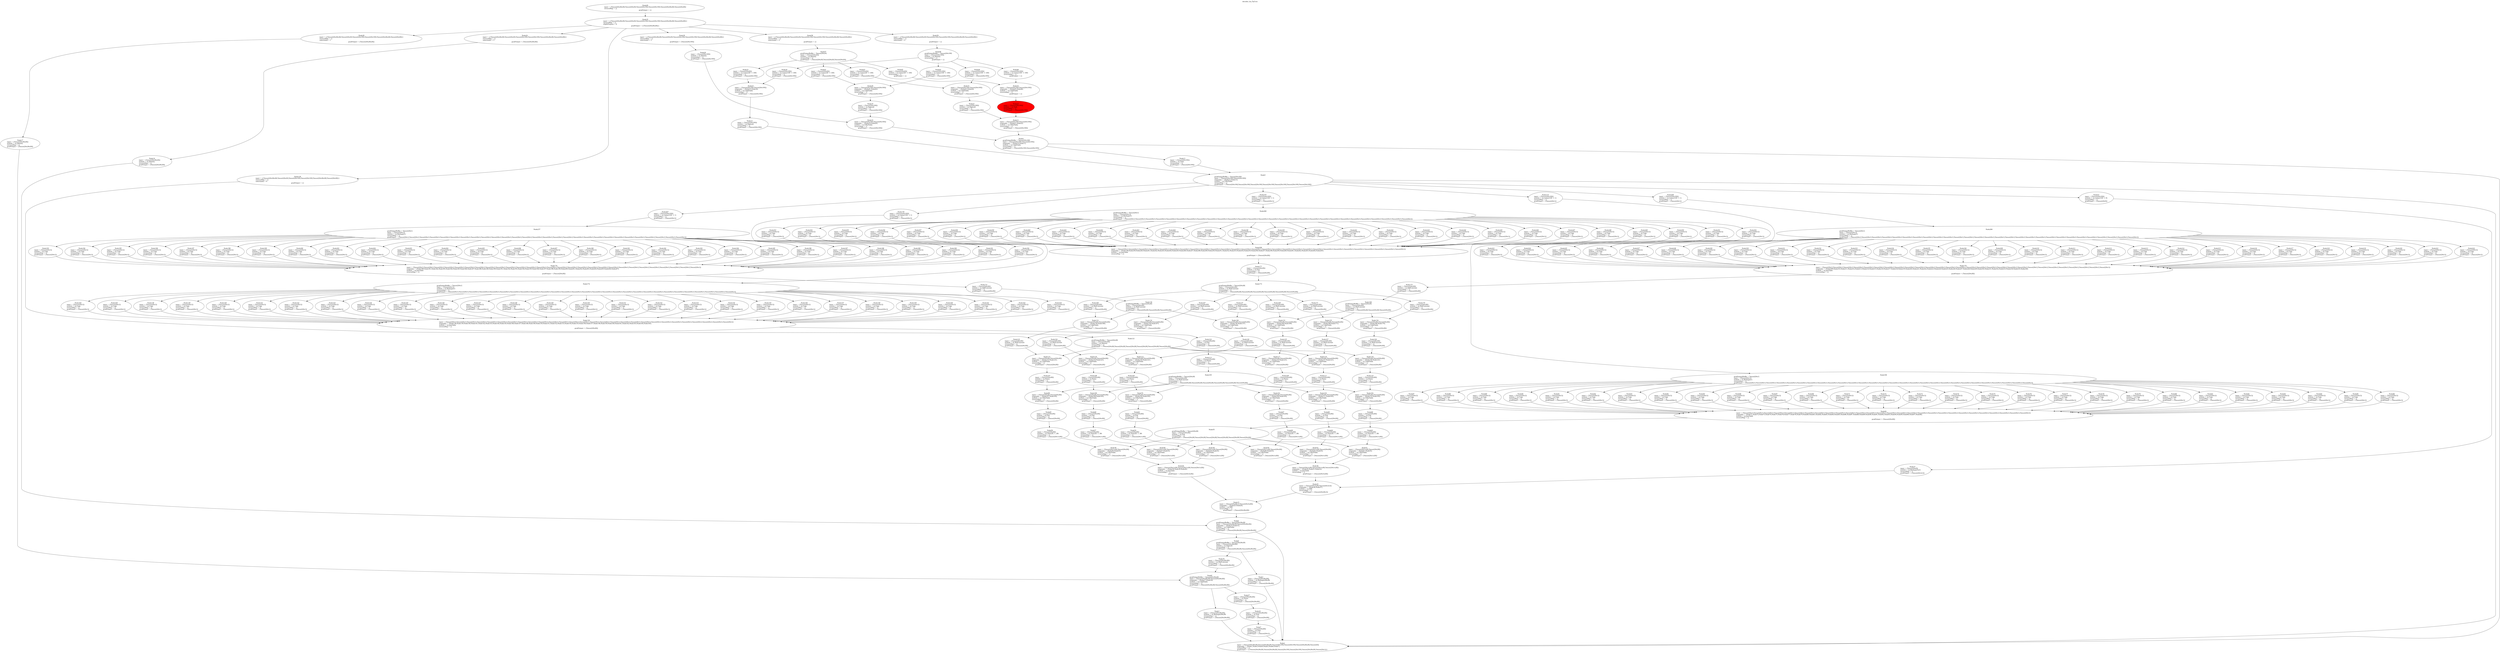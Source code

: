 digraph G {
labelloc="t";
label="decoder_lua_FpCrxo";
node [shape = oval]; 
n1[label="Node1\ninput = {Tensor[20x28x28]}\lmodule = nn.Reshape(28x28)\lreverseMap = {}\lgradOutput = {Tensor[20x28x28]}" tooltip="[draw_attention.lua]:213_"];
n2[label="Node2\ninput = {Tensor[20x28x28],Tensor[20x28x28],Tensor[20x100],Tensor[20x100],Tensor[20x28x28],Tensor[20]}\lmapindex = {Node1,Node3,Node4,Node5,Node6,Node7}\lreverseMap = {}\lgradOutput = {{Tensor[20x28x28],Tensor[20x28x28],Tensor[20x100],Tensor[20x100],Tensor[20x28x28],Tensor[20x1]}}" tooltip="[[C]]:-1_"];
n3[label="Node3\ninput = {Tensor[20x28x28]}\lmodule = nn.Reshape(28x28)\lreverseMap = {}\lgradOutput = {Tensor[20x28x28]}" tooltip="[draw_attention.lua]:214_"];
n4[label="Node4\ngradOutputBuffer = Tensor[20x100]\linput = {Tensor[20x100],Tensor[20x100]}\lmapindex = {Node10,Node11}\lmodule = nn.CAddTable\lreverseMap = {}\lgradOutput = {Tensor[20x100],Tensor[20x100]}" tooltip="[draw_attention.lua]:151_"];
n5[label="Node5\ngradOutputBuffer = Tensor[20x100]\linput = {Tensor[20x100],Tensor[20x100]}\lmapindex = {Node12,Node13}\lmodule = nn.CMulTable\lreverseMap = {}\lgradOutput = {Tensor[20x100],Tensor[20x100],Tensor[20x100],Tensor[20x100],Tensor[20x100],Tensor[20x100],Tensor[20x100]}" tooltip="[draw_attention.lua]:155_"];
n6[label="Node6\ngradOutputBuffer = Tensor[20x28x28]\linput = {Tensor[20x28x28],Tensor[20x28x28]}\lmapindex = {Node14,Node15}\lmodule = nn.CAddTable\lreverseMap = {}\lgradOutput = {Tensor[20x28x28],Tensor[20x28x28]}" tooltip="[draw_attention.lua]:202_"];
n7[label="Node7\ninput = {Tensor[20x28]}\lmodule = nn.Sum\lreverseMap = {}\lgradOutput = {Tensor[20x1]}" tooltip="[draw_attention.lua]:210_"];
n8[label="Node8\ngradOutputBuffer = Tensor[20x28x28]\linput = {Tensor[20x28x28]}\lmodule = nn.Sigmoid\lreverseMap = {}\lgradOutput = {Tensor[20x28x28],Tensor[20x28x28]}" tooltip="[draw_attention.lua]:204_"];
n9[label="Node9\ngradOutputBuffer = Tensor[20x28x28]\linput = {Tensor[20x28x28],Tensor[20x28x28]}\lmapindex = {Node17,Node18}\lmodule = nn.CAddTable\lreverseMap = {}\lgradOutput = {Tensor[20x28x28],Tensor[20x28x28]}" tooltip="[draw_attention.lua]:207_"];
n10[label="Node10\ninput = {Tensor[20x100],Tensor[20x100]}\lmapindex = {Node19,Node20}\lmodule = nn.CMulTable\lreverseMap = {}\lgradOutput = {Tensor[20x100]}" tooltip="[draw_attention.lua]:152_"];
n11[label="Node11\ninput = {Tensor[20x100],Tensor[20x100]}\lmapindex = {Node21,Node22}\lmodule = nn.CMulTable\lreverseMap = {}\lgradOutput = {Tensor[20x100]}" tooltip="[draw_attention.lua]:153_"];
n12[label="Node12\ninput = {Tensor[20x100]}\lmodule = nn.Sigmoid\lreverseMap = {}\lgradOutput = {Tensor[20x100]}" tooltip="[draw_attention.lua]:148_"];
n13[label="Node13\ninput = {Tensor[20x100]}\lmodule = nn.Tanh\lreverseMap = {}\lgradOutput = {Tensor[20x100]}" tooltip="[draw_attention.lua]:155_"];
n14[label="Node14\ninput = {Tensor[20x28x28]}\lmodule = nn.Identity\lreverseMap = {}\lgradOutput = {Tensor[20x28x28]}" tooltip="[draw_attention.lua]:134_"];
n15[label="Node15\ninput = {Tensor[20x28x3],Tensor[20x3x28]}\lmapindex = {Node25,Node26}\lmodule = nn.MM\lreverseMap = {}\lgradOutput = {Tensor[20x28x28]}" tooltip="[draw_attention.lua]:199_"];
n16[label="Node16\ninput = {Tensor[20x28x28]}\lmodule = nn.Sum\lreverseMap = {}\lgradOutput = {Tensor[20x28]}" tooltip="[draw_attention.lua]:209_"];
n17[label="Node17\ninput = {Tensor[20x28x28]}\lmodule = nn.Identity\lreverseMap = {}\lgradOutput = {Tensor[20x28x28]}" tooltip="[draw_attention.lua]:130_"];
n18[label="Node18\ninput = {Tensor[20x28x28]}\lmodule = nn.MulConstant\lreverseMap = {}\lgradOutput = {Tensor[20x28x28]}" tooltip="[draw_attention.lua]:206_"];
n19[label="Node19\ninput = {Tensor[20x100]}\lmodule = nn.Sigmoid\lreverseMap = {}\lgradOutput = {Tensor[20x100]}" tooltip="[draw_attention.lua]:147_"];
n20[label="Node20\ninput = {Tensor[20x100]}\lmodule = nn.Identity\lreverseMap = {}\lgradOutput = {Tensor[20x100]}" tooltip="[draw_attention.lua]:133_"];
n21[label="Node21\ninput = {Tensor[20x100]}\lmodule = nn.Sigmoid\lreverseMap = {}\lgradOutput = {Tensor[20x100]}" tooltip="[draw_attention.lua]:146_"];
n22[label="Node22\ninput = {Tensor[20x100]}\lmodule = nn.Tanh\lreverseMap = {}\lgradOutput = {Tensor[20x100]}" tooltip="[draw_attention.lua]:149_"];
n23[label="Node23\ninput = {Tensor[20x100],Tensor[20x100]}\lmapindex = {Node33,Node34}\lmodule = nn.CAddTable\lreverseMap = {}\lgradOutput = {Tensor[20x100]}" tooltip="[draw_attention.lua]:148_"];
n24[label="Node24\ninput = {{Tensor[20x28x28],Tensor[20x20],Tensor[20x100],Tensor[20x100],Tensor[20x28x28],Tensor[20x28]}}\lreverseMap = {}\lselectindex = 5\lgradOutput = {Tensor[20x28x28]}" tooltip="[[C]]:-1_-5"];
n25[label="Node25\ninput = {Tensor[20x3x28],Tensor[20x3x3]}\lmapindex = {Node36,Node37}\lmodule = nn.MM\lreverseMap = {}\lgradOutput = {Tensor[20x28x3]}" tooltip="[draw_attention.lua]:198_"];
n26[label="Node26\ninput = {Tensor[20x1x28],Tensor[20x1x28],Tensor[20x1x28]}\lmapindex = {Node38,Node39,Node40}\lmodule = nn.JoinTable\lreverseMap = {}\lgradOutput = {Tensor[20x3x28]}" tooltip="[draw_attention.lua]:190_"];
n27[label="Node27\ninput = {Tensor[20x28x28]}\lmodule = nn.Power\lreverseMap = {}\lgradOutput = {Tensor[20x28x28]}" tooltip="[draw_attention.lua]:208_"];
n28[label="Node28\ninput = {{Tensor[20x28x28],Tensor[20x20],Tensor[20x100],Tensor[20x100],Tensor[20x28x28],Tensor[20x28]}}\lreverseMap = {}\lselectindex = 1\lgradOutput = {Tensor[20x28x28]}" tooltip="[[C]]:-1_-1"];
n29[label="Node29\ninput = {Tensor[20x100],Tensor[20x100]}\lmapindex = {Node41,Node42}\lmodule = nn.CAddTable\lreverseMap = {}\lgradOutput = {Tensor[20x100]}" tooltip="[draw_attention.lua]:147_"];
n30[label="Node30\ninput = {{Tensor[20x28x28],Tensor[20x20],Tensor[20x100],Tensor[20x100],Tensor[20x28x28],Tensor[20x28]}}\lreverseMap = {}\lselectindex = 3\lgradOutput = {Tensor[20x100]}" tooltip="[[C]]:-1_-3"];
n31[label="Node31\ninput = {Tensor[20x100],Tensor[20x100]}\lmapindex = {Node43,Node44}\lmodule = nn.CAddTable\lreverseMap = {}\lgradOutput = {Tensor[20x100]}" tooltip="[draw_attention.lua]:146_"];
n32[label="Node32\ninput = {Tensor[20x100],Tensor[20x100]}\lmapindex = {Node45,Node46}\lmodule = nn.CAddTable\lreverseMap = {}\lgradOutput = {}" tooltip="[draw_attention.lua]:149_"];
n33[label="Node33\ninput = {Tensor[20x20]}\lmodule = nn.Linear(20 -> 100)\lreverseMap = {}\lgradOutput = {Tensor[20x100]}" tooltip="[draw_attention.lua]:140_"];
n34[label="Node34\ninput = {Tensor[20x100]}\lmodule = nn.Linear(100 -> 100)\lreverseMap = {}\lgradOutput = {Tensor[20x100]}" tooltip="[draw_attention.lua]:142_"];
n35[label="Node35\ninput = {{Tensor[20x28x28],Tensor[20x20],Tensor[20x100],Tensor[20x100],Tensor[20x28x28],Tensor[20x28]}}\lreverseMap = {}\lnSplitOutputs = 6\lgradOutput = {{Tensor[20x28x28]}}" tooltip="[[C]]:-1_ split at [...oftwares/torch/install/share/lua/5.1/nngraph/gmodule.lua]:96-mnode"];
n36[label="Node36\ninput = {Tensor[20x1x28],Tensor[20x1x28],Tensor[20x1x28]}\lmapindex = {Node50,Node51,Node52}\lmodule = nn.JoinTable\lreverseMap = {}\lgradOutput = {Tensor[20x3x28]}" tooltip="[draw_attention.lua]:190_"];
n37[label="Node37\ninput = {Tensor[20x9]}\lmodule = nn.Reshape(3x3)\lreverseMap = {}\lgradOutput = {Tensor[20x3x3]}" tooltip="[draw_attention.lua]:197_"];
n38[label="Node38\ninput = {Tensor[20x1x28],Tensor[20x28]}\lmapindex = {Node54,Node55}\lmodule = nn.CMulTable\lreverseMap = {}\lgradOutput = {Tensor[20x1x28]}" tooltip="[draw_attention.lua]:188_"];
n39[label="Node39\ninput = {Tensor[20x1x28],Tensor[20x28]}\lmapindex = {Node56,Node55}\lmodule = nn.CMulTable\lreverseMap = {}\lgradOutput = {Tensor[20x1x28]}" tooltip="[draw_attention.lua]:188_"];
n40[label="Node40\ninput = {Tensor[20x1x28],Tensor[20x28]}\lmapindex = {Node57,Node55}\lmodule = nn.CMulTable\lreverseMap = {}\lgradOutput = {Tensor[20x1x28]}" tooltip="[draw_attention.lua]:188_"];
n41[label="Node41\ninput = {Tensor[20x20]}\lmodule = nn.Linear(20 -> 100)\lreverseMap = {}\lgradOutput = {Tensor[20x100]}" tooltip="[draw_attention.lua]:140_"];
n42[label="Node42\ninput = {Tensor[20x100]}\lmodule = nn.Linear(100 -> 100)\lreverseMap = {}\lgradOutput = {Tensor[20x100]}" tooltip="[draw_attention.lua]:142_"];
n43[label="Node43\ninput = {Tensor[20x20]}\lmodule = nn.Linear(20 -> 100)\lreverseMap = {}\lgradOutput = {Tensor[20x100]}" tooltip="[draw_attention.lua]:140_"];
n44[label="Node44\ninput = {Tensor[20x100]}\lmodule = nn.Linear(100 -> 100)\lreverseMap = {}\lgradOutput = {Tensor[20x100]}" tooltip="[draw_attention.lua]:142_"];
n45[label="Node45\ninput = {Tensor[20x20]}\lmodule = nn.Linear(20 -> 100)\lreverseMap = {}\lgradOutput = {}" tooltip="[draw_attention.lua]:140_"];
n46[label="Node46\ninput = {Tensor[20x100]}\lmodule = nn.Linear(100 -> 100)\lreverseMap = {}\lgradOutput = {}" tooltip="[draw_attention.lua]:142_"];
n47[label="Node47\ngradOutputBuffer = Tensor[20x20]\linput = {Tensor[20x20]}\lmodule = nn.Identity\lreverseMap = {}\lgradOutput = {Tensor[20x20],Tensor[20x20],Tensor[20x20]}" tooltip="[draw_attention.lua]:131_"];
n48[label="Node48\ngradOutputBuffer = Tensor[20x100]\linput = {Tensor[20x100]}\lmodule = nn.Identity\lreverseMap = {}\lgradOutput = {}" tooltip="[draw_attention.lua]:132_"];
n49[label="Node49\ninput = {Tensor[20x28x28],Tensor[20x20],Tensor[20x100],Tensor[20x100],Tensor[20x28x28],Tensor[20x28]}\lreverseMap = {}\lgradOutput = {}" tooltip="[[C]]:-1_"];
n50[label="Node50\ninput = {Tensor[20x1x28],Tensor[20x28]}\lmapindex = {Node60,Node55}\lmodule = nn.CMulTable\lreverseMap = {}\lgradOutput = {Tensor[20x1x28]}" tooltip="[draw_attention.lua]:188_"];
n51[label="Node51\ninput = {Tensor[20x1x28],Tensor[20x28]}\lmapindex = {Node61,Node55}\lmodule = nn.CMulTable\lreverseMap = {}\lgradOutput = {Tensor[20x1x28]}" tooltip="[draw_attention.lua]:188_"];
n52[label="Node52\ninput = {Tensor[20x1x28],Tensor[20x28]}\lmapindex = {Node62,Node55}\lmodule = nn.CMulTable\lreverseMap = {}\lgradOutput = {Tensor[20x1x28]}" tooltip="[draw_attention.lua]:188_"];
n53[label="Node53\ninput = {Tensor[20x100]}\lmodule = nn.Linear(100 -> 9)\lreverseMap = {}\lgradOutput = {Tensor[20x9]}" tooltip="[draw_attention.lua]:196_"];
n54[label="Node54\ninput = {Tensor[20x28]}\lmodule = nn.View(20, 1, 28)\lreverseMap = {}\lgradOutput = {Tensor[20x1x28]}" tooltip="[draw_attention.lua]:187_"];
n55[label="Node55\ngradOutputBuffer = Tensor[20x28]\linput = {Tensor[20x28]}\lmodule = nn.Exp\lreverseMap = {}\lgradOutput = {Tensor[20x28],Tensor[20x28],Tensor[20x28],Tensor[20x28],Tensor[20x28],Tensor[20x28]}" tooltip="[draw_attention.lua]:166_"];
n56[label="Node56\ninput = {Tensor[20x28]}\lmodule = nn.View(20, 1, 28)\lreverseMap = {}\lgradOutput = {Tensor[20x1x28]}" tooltip="[draw_attention.lua]:187_"];
n57[label="Node57\ninput = {Tensor[20x28]}\lmodule = nn.View(20, 1, 28)\lreverseMap = {}\lgradOutput = {Tensor[20x1x28]}" tooltip="[draw_attention.lua]:187_"];
n58[label="Node58\ninput = {{Tensor[20x28x28],Tensor[20x20],Tensor[20x100],Tensor[20x100],Tensor[20x28x28],Tensor[20x28]}}\lreverseMap = {}\lselectindex = 2\lgradOutput = {}" tooltip="[[C]]:-1_-2"];
n59[label="Node59\ninput = {{Tensor[20x28x28],Tensor[20x20],Tensor[20x100],Tensor[20x100],Tensor[20x28x28],Tensor[20x28]}}\lreverseMap = {}\lselectindex = 4\lgradOutput = {}" tooltip="[[C]]:-1_-4"];
n60[label="Node60\ninput = {Tensor[20x28]}\lmodule = nn.View(20, 1, 28)\lreverseMap = {}\lgradOutput = {Tensor[20x1x28]}" tooltip="[draw_attention.lua]:187_"];
n61[label="Node61\ninput = {Tensor[20x28]}\lmodule = nn.View(20, 1, 28)\lreverseMap = {}\lgradOutput = {Tensor[20x1x28]}" tooltip="[draw_attention.lua]:187_"];
n62[label="Node62\ninput = {Tensor[20x28]}\lmodule = nn.View(20, 1, 28)\lreverseMap = {}\lgradOutput = {Tensor[20x1x28]}" tooltip="[draw_attention.lua]:187_"];
n63[label="Node63\ninput = {Tensor[20x28]}\lmodule = nn.Exp\lreverseMap = {}\lgradOutput = {Tensor[20x28]}" tooltip="[draw_attention.lua]:186_"];
n64[label="Node64\ninput = {Tensor[20x1],Tensor[20x1],Tensor[20x1],Tensor[20x1],Tensor[20x1],Tensor[20x1],Tensor[20x1],Tensor[20x1],Tensor[20x1],Tensor[20x1],Tensor[20x1],Tensor[20x1],Tensor[20x1],Tensor[20x1],Tensor[20x1],Tensor[20x1],Tensor[20x1],Tensor[20x1],Tensor[20x1],Tensor[20x1],Tensor[20x1],Tensor[20x1],Tensor[20x1],Tensor[20x1],Tensor[20x1],Tensor[20x1],Tensor[20x1],Tensor[20x1]}\lmapindex = {Node71,Node72,Node73,Node74,Node75,Node76,Node77,Node78,Node79,Node80,Node81,Node82,Node83,Node84,Node85,Node86,Node87,Node88,Node89,Node90,Node91,Node92,Node93,Node94,Node95,Node96,Node97,Node98}\lmodule = nn.JoinTable\lreverseMap = {}\lgradOutput = {Tensor[20x28]}" tooltip="[draw_attention.lua]:29_"];
n65[label="Node65\ninput = {Tensor[20x28]}\lmodule = nn.Exp\lreverseMap = {}\lgradOutput = {Tensor[20x28]}" tooltip="[draw_attention.lua]:186_"];
n66[label="Node66\ninput = {Tensor[20x28]}\lmodule = nn.Exp\lreverseMap = {}\lgradOutput = {Tensor[20x28]}" tooltip="[draw_attention.lua]:186_"];
n67[label="Node67\ninput = {Tensor[20x28]}\lmodule = nn.Exp\lreverseMap = {}\lgradOutput = {Tensor[20x28]}" tooltip="[draw_attention.lua]:186_"];
n68[label="Node68\ninput = {Tensor[20x28]}\lmodule = nn.Exp\lreverseMap = {}\lgradOutput = {Tensor[20x28]}" tooltip="[draw_attention.lua]:186_"];
n69[label="Node69\ninput = {Tensor[20x28]}\lmodule = nn.Exp\lreverseMap = {}\lgradOutput = {Tensor[20x28]}" tooltip="[draw_attention.lua]:186_"];
n70[label="Node70\ninput = {Tensor[20x28],Tensor[20x28]}\lmapindex = {Node104,Node105}\lmodule = nn.CMulTable\lreverseMap = {}\lgradOutput = {Tensor[20x28]}" tooltip="[draw_attention.lua]:185_"];
n71[label="Node71\ninput = {Tensor[20x1]}\lmodule = nn.Copy\lreverseMap = {}\lgradOutput = {Tensor[20x1]}" tooltip="[draw_attention.lua]:27_"];
n72[label="Node72\ninput = {Tensor[20x1]}\lmodule = nn.Copy\lreverseMap = {}\lgradOutput = {Tensor[20x1]}" tooltip="[draw_attention.lua]:27_"];
n73[label="Node73\ninput = {Tensor[20x1]}\lmodule = nn.Copy\lreverseMap = {}\lgradOutput = {Tensor[20x1]}" tooltip="[draw_attention.lua]:27_"];
n74[label="Node74\ninput = {Tensor[20x1]}\lmodule = nn.Copy\lreverseMap = {}\lgradOutput = {Tensor[20x1]}" tooltip="[draw_attention.lua]:27_"];
n75[label="Node75\ninput = {Tensor[20x1]}\lmodule = nn.Copy\lreverseMap = {}\lgradOutput = {Tensor[20x1]}" tooltip="[draw_attention.lua]:27_"];
n76[label="Node76\ninput = {Tensor[20x1]}\lmodule = nn.Copy\lreverseMap = {}\lgradOutput = {Tensor[20x1]}" tooltip="[draw_attention.lua]:27_"];
n77[label="Node77\ninput = {Tensor[20x1]}\lmodule = nn.Copy\lreverseMap = {}\lgradOutput = {Tensor[20x1]}" tooltip="[draw_attention.lua]:27_"];
n78[label="Node78\ninput = {Tensor[20x1]}\lmodule = nn.Copy\lreverseMap = {}\lgradOutput = {Tensor[20x1]}" tooltip="[draw_attention.lua]:27_"];
n79[label="Node79\ninput = {Tensor[20x1]}\lmodule = nn.Copy\lreverseMap = {}\lgradOutput = {Tensor[20x1]}" tooltip="[draw_attention.lua]:27_"];
n80[label="Node80\ninput = {Tensor[20x1]}\lmodule = nn.Copy\lreverseMap = {}\lgradOutput = {Tensor[20x1]}" tooltip="[draw_attention.lua]:27_"];
n81[label="Node81\ninput = {Tensor[20x1]}\lmodule = nn.Copy\lreverseMap = {}\lgradOutput = {Tensor[20x1]}" tooltip="[draw_attention.lua]:27_"];
n82[label="Node82\ninput = {Tensor[20x1]}\lmodule = nn.Copy\lreverseMap = {}\lgradOutput = {Tensor[20x1]}" tooltip="[draw_attention.lua]:27_"];
n83[label="Node83\ninput = {Tensor[20x1]}\lmodule = nn.Copy\lreverseMap = {}\lgradOutput = {Tensor[20x1]}" tooltip="[draw_attention.lua]:27_"];
n84[label="Node84\ninput = {Tensor[20x1]}\lmodule = nn.Copy\lreverseMap = {}\lgradOutput = {Tensor[20x1]}" tooltip="[draw_attention.lua]:27_"];
n85[label="Node85\ninput = {Tensor[20x1]}\lmodule = nn.Copy\lreverseMap = {}\lgradOutput = {Tensor[20x1]}" tooltip="[draw_attention.lua]:27_"];
n86[label="Node86\ninput = {Tensor[20x1]}\lmodule = nn.Copy\lreverseMap = {}\lgradOutput = {Tensor[20x1]}" tooltip="[draw_attention.lua]:27_"];
n87[label="Node87\ninput = {Tensor[20x1]}\lmodule = nn.Copy\lreverseMap = {}\lgradOutput = {Tensor[20x1]}" tooltip="[draw_attention.lua]:27_"];
n88[label="Node88\ninput = {Tensor[20x1]}\lmodule = nn.Copy\lreverseMap = {}\lgradOutput = {Tensor[20x1]}" tooltip="[draw_attention.lua]:27_"];
n89[label="Node89\ninput = {Tensor[20x1]}\lmodule = nn.Copy\lreverseMap = {}\lgradOutput = {Tensor[20x1]}" tooltip="[draw_attention.lua]:27_"];
n90[label="Node90\ninput = {Tensor[20x1]}\lmodule = nn.Copy\lreverseMap = {}\lgradOutput = {Tensor[20x1]}" tooltip="[draw_attention.lua]:27_"];
n91[label="Node91\ninput = {Tensor[20x1]}\lmodule = nn.Copy\lreverseMap = {}\lgradOutput = {Tensor[20x1]}" tooltip="[draw_attention.lua]:27_"];
n92[label="Node92\ninput = {Tensor[20x1]}\lmodule = nn.Copy\lreverseMap = {}\lgradOutput = {Tensor[20x1]}" tooltip="[draw_attention.lua]:27_"];
n93[label="Node93\ninput = {Tensor[20x1]}\lmodule = nn.Copy\lreverseMap = {}\lgradOutput = {Tensor[20x1]}" tooltip="[draw_attention.lua]:27_"];
n94[label="Node94\ninput = {Tensor[20x1]}\lmodule = nn.Copy\lreverseMap = {}\lgradOutput = {Tensor[20x1]}" tooltip="[draw_attention.lua]:27_"];
n95[label="Node95\ninput = {Tensor[20x1]}\lmodule = nn.Copy\lreverseMap = {}\lgradOutput = {Tensor[20x1]}" tooltip="[draw_attention.lua]:27_"];
n96[label="Node96\ninput = {Tensor[20x1]}\lmodule = nn.Copy\lreverseMap = {}\lgradOutput = {Tensor[20x1]}" tooltip="[draw_attention.lua]:27_"];
n97[label="Node97\ninput = {Tensor[20x1]}\lmodule = nn.Copy\lreverseMap = {}\lgradOutput = {Tensor[20x1]}" tooltip="[draw_attention.lua]:27_"];
n98[label="Node98\ninput = {Tensor[20x1]}\lmodule = nn.Copy\lreverseMap = {}\lgradOutput = {Tensor[20x1]}" tooltip="[draw_attention.lua]:27_"];
n99[label="Node99\ninput = {Tensor[20x28],Tensor[20x28]}\lmapindex = {Node107,Node105}\lmodule = nn.CMulTable\lreverseMap = {}\lgradOutput = {Tensor[20x28]}" tooltip="[draw_attention.lua]:185_"];
n100[label="Node100\ninput = {Tensor[20x28],Tensor[20x28]}\lmapindex = {Node108,Node105}\lmodule = nn.CMulTable\lreverseMap = {}\lgradOutput = {Tensor[20x28]}" tooltip="[draw_attention.lua]:185_"];
n101[label="Node101\ninput = {Tensor[20x28],Tensor[20x28]}\lmapindex = {Node109,Node105}\lmodule = nn.CMulTable\lreverseMap = {}\lgradOutput = {Tensor[20x28]}" tooltip="[draw_attention.lua]:185_"];
n102[label="Node102\ninput = {Tensor[20x28],Tensor[20x28]}\lmapindex = {Node110,Node105}\lmodule = nn.CMulTable\lreverseMap = {}\lgradOutput = {Tensor[20x28]}" tooltip="[draw_attention.lua]:185_"];
n103[label="Node103\ninput = {Tensor[20x28],Tensor[20x28]}\lmapindex = {Node111,Node105}\lmodule = nn.CMulTable\lreverseMap = {}\lgradOutput = {Tensor[20x28]}" tooltip="[draw_attention.lua]:185_"];
n104[label="Node104\ninput = {Tensor[20x28]}\lmodule = nn.Power\lreverseMap = {}\lgradOutput = {Tensor[20x28]}" tooltip="[draw_attention.lua]:184_"];
n105[label="Node105\ngradOutputBuffer = Tensor[20x28]\linput = {Tensor[20x28]}\lmodule = nn.MulConstant\lreverseMap = {}\lgradOutput = {Tensor[20x28],Tensor[20x28],Tensor[20x28],Tensor[20x28],Tensor[20x28],Tensor[20x28]}" tooltip="[draw_attention.lua]:169_"];
n106[label="Node106\ngradOutputBuffer = Tensor[20x1]\linput = {Tensor[20x1]}\lmodule = nn.Reshape(1)\lreverseMap = {}\lgradOutput = {Tensor[20x1],Tensor[20x1],Tensor[20x1],Tensor[20x1],Tensor[20x1],Tensor[20x1],Tensor[20x1],Tensor[20x1],Tensor[20x1],Tensor[20x1],Tensor[20x1],Tensor[20x1],Tensor[20x1],Tensor[20x1],Tensor[20x1],Tensor[20x1],Tensor[20x1],Tensor[20x1],Tensor[20x1],Tensor[20x1],Tensor[20x1],Tensor[20x1],Tensor[20x1],Tensor[20x1],Tensor[20x1],Tensor[20x1],Tensor[20x1],Tensor[20x1]}" tooltip="[draw_attention.lua]:24_"];
n107[label="Node107\ninput = {Tensor[20x28]}\lmodule = nn.Power\lreverseMap = {}\lgradOutput = {Tensor[20x28]}" tooltip="[draw_attention.lua]:184_"];
n108[label="Node108\ninput = {Tensor[20x28]}\lmodule = nn.Power\lreverseMap = {}\lgradOutput = {Tensor[20x28]}" tooltip="[draw_attention.lua]:184_"];
n109[label="Node109\ninput = {Tensor[20x28]}\lmodule = nn.Power\lreverseMap = {}\lgradOutput = {Tensor[20x28]}" tooltip="[draw_attention.lua]:184_"];
n110[label="Node110\ninput = {Tensor[20x28]}\lmodule = nn.Power\lreverseMap = {}\lgradOutput = {Tensor[20x28]}" tooltip="[draw_attention.lua]:184_"];
n111[label="Node111\ninput = {Tensor[20x28]}\lmodule = nn.Power\lreverseMap = {}\lgradOutput = {Tensor[20x28]}" tooltip="[draw_attention.lua]:184_"];
n112[label="Node112\ninput = {Tensor[20x28],Tensor[20x28]}\lmapindex = {Node120,Node121}\lmodule = nn.CAddTable\lreverseMap = {}\lgradOutput = {Tensor[20x28]}" tooltip="[draw_attention.lua]:183_"];
n113[label="Node113\ninput = {Tensor[20x28]}\lmodule = nn.Power\lreverseMap = {}\lgradOutput = {Tensor[20x28]}" tooltip="[draw_attention.lua]:168_"];
n114[label="Node114\ninput = {Tensor[20x100]}\lmodule = nn.Linear(100 -> 1)\lreverseMap = {}\lgradOutput = {Tensor[20x1]}" tooltip="[draw_attention.lua]:163_"];
n115[label="Node115\ninput = {Tensor[20x28],Tensor[20x28]}\lmapindex = {Node123,Node121}\lmodule = nn.CAddTable\lreverseMap = {}\lgradOutput = {Tensor[20x28]}" tooltip="[draw_attention.lua]:183_"];
n116[label="Node116\ninput = {Tensor[20x28],Tensor[20x28]}\lmapindex = {Node124,Node121}\lmodule = nn.CAddTable\lreverseMap = {}\lgradOutput = {Tensor[20x28]}" tooltip="[draw_attention.lua]:183_"];
n117[label="Node117\ninput = {Tensor[20x28],Tensor[20x28]}\lmapindex = {Node125,Node121}\lmodule = nn.CAddTable\lreverseMap = {}\lgradOutput = {Tensor[20x28]}" tooltip="[draw_attention.lua]:183_"];
n118[label="Node118\ninput = {Tensor[20x28],Tensor[20x28]}\lmapindex = {Node126,Node121}\lmodule = nn.CAddTable\lreverseMap = {}\lgradOutput = {Tensor[20x28]}" tooltip="[draw_attention.lua]:183_"];
n119[label="Node119\ninput = {Tensor[20x28],Tensor[20x28]}\lmapindex = {Node127,Node121}\lmodule = nn.CAddTable\lreverseMap = {}\lgradOutput = {Tensor[20x28]}" tooltip="[draw_attention.lua]:183_"];
n120[label="Node120\ninput = {Tensor[20x28]}\lmodule = nn.MulConstant\lreverseMap = {}\lgradOutput = {Tensor[20x28]}" tooltip="[draw_attention.lua]:182_"];
n121[label="Node121\ngradOutputBuffer = Tensor[20x28]\linput = {Tensor[20x28]}\lmodule = nn.Identity\lreverseMap = {}\lgradOutput = {Tensor[20x28],Tensor[20x28],Tensor[20x28],Tensor[20x28],Tensor[20x28],Tensor[20x28]}" tooltip="[draw_attention.lua]:176_"];
n122[label="Node122\ninput = {Tensor[20x28]}\lmodule = nn.Exp\lreverseMap = {}\lgradOutput = {Tensor[20x28]}" tooltip="[draw_attention.lua]:167_"];
n123[label="Node123\ninput = {Tensor[20x28]}\lmodule = nn.MulConstant\lreverseMap = {}\lgradOutput = {Tensor[20x28]}" tooltip="[draw_attention.lua]:182_"];
n124[label="Node124\ninput = {Tensor[20x28]}\lmodule = nn.MulConstant\lreverseMap = {}\lgradOutput = {Tensor[20x28]}" tooltip="[draw_attention.lua]:182_"];
n125[label="Node125\ninput = {Tensor[20x28]}\lmodule = nn.MulConstant\lreverseMap = {}\lgradOutput = {Tensor[20x28]}" tooltip="[draw_attention.lua]:182_"];
n126[label="Node126\ninput = {Tensor[20x28]}\lmodule = nn.MulConstant\lreverseMap = {}\lgradOutput = {Tensor[20x28]}" tooltip="[draw_attention.lua]:182_"];
n127[label="Node127\ninput = {Tensor[20x28]}\lmodule = nn.MulConstant\lreverseMap = {}\lgradOutput = {Tensor[20x28]}" tooltip="[draw_attention.lua]:182_"];
n128[label="Node128\ninput = {Tensor[20x28],Tensor[20x28]}\lmapindex = {Node136,Node137}\lmodule = nn.CAddTable\lreverseMap = {}\lgradOutput = {Tensor[20x28]}" tooltip="[draw_attention.lua]:181_"];
n129[label="Node129\ninput = {{Tensor[20x28x28],Tensor[20x20],Tensor[20x100],Tensor[20x100],Tensor[20x28x28],Tensor[20x28]}}\lreverseMap = {}\lselectindex = 6\lgradOutput = {}" tooltip="[[C]]:-1_-6"];
n130[label="Node130\ninput = {Tensor[20x1],Tensor[20x1],Tensor[20x1],Tensor[20x1],Tensor[20x1],Tensor[20x1],Tensor[20x1],Tensor[20x1],Tensor[20x1],Tensor[20x1],Tensor[20x1],Tensor[20x1],Tensor[20x1],Tensor[20x1],Tensor[20x1],Tensor[20x1],Tensor[20x1],Tensor[20x1],Tensor[20x1],Tensor[20x1],Tensor[20x1],Tensor[20x1],Tensor[20x1],Tensor[20x1],Tensor[20x1],Tensor[20x1],Tensor[20x1],Tensor[20x1]}\lmapindex = {Node138,Node139,Node140,Node141,Node142,Node143,Node144,Node145,Node146,Node147,Node148,Node149,Node150,Node151,Node152,Node153,Node154,Node155,Node156,Node157,Node158,Node159,Node160,Node161,Node162,Node163,Node164,Node165}\lmodule = nn.JoinTable\lreverseMap = {}\lgradOutput = {Tensor[20x28]}" tooltip="[draw_attention.lua]:29_"];
n131[label="Node131\ninput = {Tensor[20x28],Tensor[20x28]}\lmapindex = {Node136,Node166}\lmodule = nn.CAddTable\lreverseMap = {}\lgradOutput = {Tensor[20x28]}" tooltip="[draw_attention.lua]:181_"];
n132[label="Node132\ninput = {Tensor[20x28],Tensor[20x28]}\lmapindex = {Node136,Node167}\lmodule = nn.CAddTable\lreverseMap = {}\lgradOutput = {Tensor[20x28]}" tooltip="[draw_attention.lua]:181_"];
n133[label="Node133\ninput = {Tensor[20x28],Tensor[20x28]}\lmapindex = {Node168,Node169}\lmodule = nn.CAddTable\lreverseMap = {}\lgradOutput = {Tensor[20x28]}" tooltip="[draw_attention.lua]:181_"];
n134[label="Node134\ninput = {Tensor[20x28],Tensor[20x28]}\lmapindex = {Node168,Node170}\lmodule = nn.CAddTable\lreverseMap = {}\lgradOutput = {Tensor[20x28]}" tooltip="[draw_attention.lua]:181_"];
n135[label="Node135\ninput = {Tensor[20x28],Tensor[20x28]}\lmapindex = {Node168,Node171}\lmodule = nn.CAddTable\lreverseMap = {}\lgradOutput = {Tensor[20x28]}" tooltip="[draw_attention.lua]:181_"];
n136[label="Node136\ngradOutputBuffer = Tensor[20x28]\linput = {Tensor[20x28]}\lmodule = nn.MulConstant\lreverseMap = {}\lgradOutput = {Tensor[20x28],Tensor[20x28],Tensor[20x28]}" tooltip="[draw_attention.lua]:172_"];
n137[label="Node137\ninput = {Tensor[20x28]}\lmodule = nn.MulConstant\lreverseMap = {}\lgradOutput = {Tensor[20x28]}" tooltip="[draw_attention.lua]:181_"];
n138[label="Node138\ninput = {Tensor[20x1]}\lmodule = nn.Copy\lreverseMap = {}\lgradOutput = {Tensor[20x1]}" tooltip="[draw_attention.lua]:27_"];
n139[label="Node139\ninput = {Tensor[20x1]}\lmodule = nn.Copy\lreverseMap = {}\lgradOutput = {Tensor[20x1]}" tooltip="[draw_attention.lua]:27_"];
n140[label="Node140\ninput = {Tensor[20x1]}\lmodule = nn.Copy\lreverseMap = {}\lgradOutput = {Tensor[20x1]}" tooltip="[draw_attention.lua]:27_"];
n141[label="Node141\ninput = {Tensor[20x1]}\lmodule = nn.Copy\lreverseMap = {}\lgradOutput = {Tensor[20x1]}" tooltip="[draw_attention.lua]:27_"];
n142[label="Node142\ninput = {Tensor[20x1]}\lmodule = nn.Copy\lreverseMap = {}\lgradOutput = {Tensor[20x1]}" tooltip="[draw_attention.lua]:27_"];
n143[label="Node143\ninput = {Tensor[20x1]}\lmodule = nn.Copy\lreverseMap = {}\lgradOutput = {Tensor[20x1]}" tooltip="[draw_attention.lua]:27_"];
n144[label="Node144\ninput = {Tensor[20x1]}\lmodule = nn.Copy\lreverseMap = {}\lgradOutput = {Tensor[20x1]}" tooltip="[draw_attention.lua]:27_"];
n145[label="Node145\ninput = {Tensor[20x1]}\lmodule = nn.Copy\lreverseMap = {}\lgradOutput = {Tensor[20x1]}" tooltip="[draw_attention.lua]:27_"];
n146[label="Node146\ninput = {Tensor[20x1]}\lmodule = nn.Copy\lreverseMap = {}\lgradOutput = {Tensor[20x1]}" tooltip="[draw_attention.lua]:27_"];
n147[label="Node147\ninput = {Tensor[20x1]}\lmodule = nn.Copy\lreverseMap = {}\lgradOutput = {Tensor[20x1]}" tooltip="[draw_attention.lua]:27_"];
n148[label="Node148\ninput = {Tensor[20x1]}\lmodule = nn.Copy\lreverseMap = {}\lgradOutput = {Tensor[20x1]}" tooltip="[draw_attention.lua]:27_"];
n149[label="Node149\ninput = {Tensor[20x1]}\lmodule = nn.Copy\lreverseMap = {}\lgradOutput = {Tensor[20x1]}" tooltip="[draw_attention.lua]:27_"];
n150[label="Node150\ninput = {Tensor[20x1]}\lmodule = nn.Copy\lreverseMap = {}\lgradOutput = {Tensor[20x1]}" tooltip="[draw_attention.lua]:27_"];
n151[label="Node151\ninput = {Tensor[20x1]}\lmodule = nn.Copy\lreverseMap = {}\lgradOutput = {Tensor[20x1]}" tooltip="[draw_attention.lua]:27_"];
n152[label="Node152\ninput = {Tensor[20x1]}\lmodule = nn.Copy\lreverseMap = {}\lgradOutput = {Tensor[20x1]}" tooltip="[draw_attention.lua]:27_"];
n153[label="Node153\ninput = {Tensor[20x1]}\lmodule = nn.Copy\lreverseMap = {}\lgradOutput = {Tensor[20x1]}" tooltip="[draw_attention.lua]:27_"];
n154[label="Node154\ninput = {Tensor[20x1]}\lmodule = nn.Copy\lreverseMap = {}\lgradOutput = {Tensor[20x1]}" tooltip="[draw_attention.lua]:27_"];
n155[label="Node155\ninput = {Tensor[20x1]}\lmodule = nn.Copy\lreverseMap = {}\lgradOutput = {Tensor[20x1]}" tooltip="[draw_attention.lua]:27_"];
n156[label="Node156\ninput = {Tensor[20x1]}\lmodule = nn.Copy\lreverseMap = {}\lgradOutput = {Tensor[20x1]}" tooltip="[draw_attention.lua]:27_"];
n157[label="Node157\ninput = {Tensor[20x1]}\lmodule = nn.Copy\lreverseMap = {}\lgradOutput = {Tensor[20x1]}" tooltip="[draw_attention.lua]:27_"];
n158[label="Node158\ninput = {Tensor[20x1]}\lmodule = nn.Copy\lreverseMap = {}\lgradOutput = {Tensor[20x1]}" tooltip="[draw_attention.lua]:27_"];
n159[label="Node159\ninput = {Tensor[20x1]}\lmodule = nn.Copy\lreverseMap = {}\lgradOutput = {Tensor[20x1]}" tooltip="[draw_attention.lua]:27_"];
n160[label="Node160\ninput = {Tensor[20x1]}\lmodule = nn.Copy\lreverseMap = {}\lgradOutput = {Tensor[20x1]}" tooltip="[draw_attention.lua]:27_"];
n161[label="Node161\ninput = {Tensor[20x1]}\lmodule = nn.Copy\lreverseMap = {}\lgradOutput = {Tensor[20x1]}" tooltip="[draw_attention.lua]:27_"];
n162[label="Node162\ninput = {Tensor[20x1]}\lmodule = nn.Copy\lreverseMap = {}\lgradOutput = {Tensor[20x1]}" tooltip="[draw_attention.lua]:27_"];
n163[label="Node163\ninput = {Tensor[20x1]}\lmodule = nn.Copy\lreverseMap = {}\lgradOutput = {Tensor[20x1]}" tooltip="[draw_attention.lua]:27_"];
n164[label="Node164\ninput = {Tensor[20x1]}\lmodule = nn.Copy\lreverseMap = {}\lgradOutput = {Tensor[20x1]}" tooltip="[draw_attention.lua]:27_"];
n165[label="Node165\ninput = {Tensor[20x1]}\lmodule = nn.Copy\lreverseMap = {}\lgradOutput = {Tensor[20x1]}" tooltip="[draw_attention.lua]:27_"];
n166[label="Node166\ninput = {Tensor[20x28]}\lmodule = nn.MulConstant\lreverseMap = {}\lgradOutput = {Tensor[20x28]}" tooltip="[draw_attention.lua]:181_"];
n167[label="Node167\ninput = {Tensor[20x28]}\lmodule = nn.MulConstant\lreverseMap = {}\lgradOutput = {Tensor[20x28]}" tooltip="[draw_attention.lua]:181_"];
n168[label="Node168\ngradOutputBuffer = Tensor[20x28]\linput = {Tensor[20x28]}\lmodule = nn.MulConstant\lreverseMap = {}\lgradOutput = {Tensor[20x28],Tensor[20x28],Tensor[20x28]}" tooltip="[draw_attention.lua]:173_"];
n169[label="Node169\ninput = {Tensor[20x28]}\lmodule = nn.MulConstant\lreverseMap = {}\lgradOutput = {Tensor[20x28]}" tooltip="[draw_attention.lua]:181_"];
n170[label="Node170\ninput = {Tensor[20x28]}\lmodule = nn.MulConstant\lreverseMap = {}\lgradOutput = {Tensor[20x28]}" tooltip="[draw_attention.lua]:181_"];
n171[label="Node171\ninput = {Tensor[20x28]}\lmodule = nn.MulConstant\lreverseMap = {}\lgradOutput = {Tensor[20x28]}" tooltip="[draw_attention.lua]:181_"];
n172[label="Node172\ninput = {Tensor[20x28]}\lmodule = nn.AddConstant\lreverseMap = {}\lgradOutput = {Tensor[20x28]}" tooltip="[draw_attention.lua]:170_"];
n173[label="Node173\ngradOutputBuffer = Tensor[20x28]\linput = {Tensor[20x28]}\lmodule = nn.MulConstant\lreverseMap = {}\lgradOutput = {Tensor[20x28],Tensor[20x28],Tensor[20x28],Tensor[20x28],Tensor[20x28],Tensor[20x28]}" tooltip="[draw_attention.lua]:174_"];
n174[label="Node174\ngradOutputBuffer = Tensor[20x1]\linput = {Tensor[20x1]}\lmodule = nn.Reshape(1)\lreverseMap = {}\lgradOutput = {Tensor[20x1],Tensor[20x1],Tensor[20x1],Tensor[20x1],Tensor[20x1],Tensor[20x1],Tensor[20x1],Tensor[20x1],Tensor[20x1],Tensor[20x1],Tensor[20x1],Tensor[20x1],Tensor[20x1],Tensor[20x1],Tensor[20x1],Tensor[20x1],Tensor[20x1],Tensor[20x1],Tensor[20x1],Tensor[20x1],Tensor[20x1],Tensor[20x1],Tensor[20x1],Tensor[20x1],Tensor[20x1],Tensor[20x1],Tensor[20x1],Tensor[20x1]}" tooltip="[draw_attention.lua]:24_"];
n175[label="Node175\ninput = {Tensor[20x28]}\lmodule = nn.AddConstant\lreverseMap = {}\lgradOutput = {Tensor[20x28]}" tooltip="[draw_attention.lua]:171_"];
n176[label="Node176\ninput = {Tensor[20x1],Tensor[20x1],Tensor[20x1],Tensor[20x1],Tensor[20x1],Tensor[20x1],Tensor[20x1],Tensor[20x1],Tensor[20x1],Tensor[20x1],Tensor[20x1],Tensor[20x1],Tensor[20x1],Tensor[20x1],Tensor[20x1],Tensor[20x1],Tensor[20x1],Tensor[20x1],Tensor[20x1],Tensor[20x1],Tensor[20x1],Tensor[20x1],Tensor[20x1],Tensor[20x1],Tensor[20x1],Tensor[20x1],Tensor[20x1],Tensor[20x1]}\lmapindex = {Node180,Node181,Node182,Node183,Node184,Node185,Node186,Node187,Node188,Node189,Node190,Node191,Node192,Node193,Node194,Node195,Node196,Node197,Node198,Node199,Node200,Node201,Node202,Node203,Node204,Node205,Node206,Node207}\lmodule = nn.JoinTable\lreverseMap = {}\lgradOutput = {Tensor[20x28]}" tooltip="[draw_attention.lua]:29_"];
n177[label="Node177\ninput = {Tensor[20x28]}\lmodule = nn.Exp\lreverseMap = {}\lgradOutput = {Tensor[20x28]}" tooltip="[draw_attention.lua]:165_"];
n178[label="Node178\ninput = {Tensor[20x100]}\lmodule = nn.Linear(100 -> 1)\lreverseMap = {}\lgradOutput = {Tensor[20x1]}" tooltip="[draw_attention.lua]:164_"];
n179[label="Node179\ninput = {Tensor[20x1],Tensor[20x1],Tensor[20x1],Tensor[20x1],Tensor[20x1],Tensor[20x1],Tensor[20x1],Tensor[20x1],Tensor[20x1],Tensor[20x1],Tensor[20x1],Tensor[20x1],Tensor[20x1],Tensor[20x1],Tensor[20x1],Tensor[20x1],Tensor[20x1],Tensor[20x1],Tensor[20x1],Tensor[20x1],Tensor[20x1],Tensor[20x1],Tensor[20x1],Tensor[20x1],Tensor[20x1],Tensor[20x1],Tensor[20x1],Tensor[20x1]}\lmapindex = {Node209,Node210,Node211,Node212,Node213,Node214,Node215,Node216,Node217,Node218,Node219,Node220,Node221,Node222,Node223,Node224,Node225,Node226,Node227,Node228,Node229,Node230,Node231,Node232,Node233,Node234,Node235,Node236}\lmodule = nn.JoinTable\lreverseMap = {}\lgradOutput = {Tensor[20x28]}" tooltip="[draw_attention.lua]:29_"];
n180[label="Node180\ninput = {Tensor[20x1]}\lmodule = nn.Copy\lreverseMap = {}\lgradOutput = {Tensor[20x1]}" tooltip="[draw_attention.lua]:27_"];
n181[label="Node181\ninput = {Tensor[20x1]}\lmodule = nn.Copy\lreverseMap = {}\lgradOutput = {Tensor[20x1]}" tooltip="[draw_attention.lua]:27_"];
n182[label="Node182\ninput = {Tensor[20x1]}\lmodule = nn.Copy\lreverseMap = {}\lgradOutput = {Tensor[20x1]}" tooltip="[draw_attention.lua]:27_"];
n183[label="Node183\ninput = {Tensor[20x1]}\lmodule = nn.Copy\lreverseMap = {}\lgradOutput = {Tensor[20x1]}" tooltip="[draw_attention.lua]:27_"];
n184[label="Node184\ninput = {Tensor[20x1]}\lmodule = nn.Copy\lreverseMap = {}\lgradOutput = {Tensor[20x1]}" tooltip="[draw_attention.lua]:27_"];
n185[label="Node185\ninput = {Tensor[20x1]}\lmodule = nn.Copy\lreverseMap = {}\lgradOutput = {Tensor[20x1]}" tooltip="[draw_attention.lua]:27_"];
n186[label="Node186\ninput = {Tensor[20x1]}\lmodule = nn.Copy\lreverseMap = {}\lgradOutput = {Tensor[20x1]}" tooltip="[draw_attention.lua]:27_"];
n187[label="Node187\ninput = {Tensor[20x1]}\lmodule = nn.Copy\lreverseMap = {}\lgradOutput = {Tensor[20x1]}" tooltip="[draw_attention.lua]:27_"];
n188[label="Node188\ninput = {Tensor[20x1]}\lmodule = nn.Copy\lreverseMap = {}\lgradOutput = {Tensor[20x1]}" tooltip="[draw_attention.lua]:27_"];
n189[label="Node189\ninput = {Tensor[20x1]}\lmodule = nn.Copy\lreverseMap = {}\lgradOutput = {Tensor[20x1]}" tooltip="[draw_attention.lua]:27_"];
n190[label="Node190\ninput = {Tensor[20x1]}\lmodule = nn.Copy\lreverseMap = {}\lgradOutput = {Tensor[20x1]}" tooltip="[draw_attention.lua]:27_"];
n191[label="Node191\ninput = {Tensor[20x1]}\lmodule = nn.Copy\lreverseMap = {}\lgradOutput = {Tensor[20x1]}" tooltip="[draw_attention.lua]:27_"];
n192[label="Node192\ninput = {Tensor[20x1]}\lmodule = nn.Copy\lreverseMap = {}\lgradOutput = {Tensor[20x1]}" tooltip="[draw_attention.lua]:27_"];
n193[label="Node193\ninput = {Tensor[20x1]}\lmodule = nn.Copy\lreverseMap = {}\lgradOutput = {Tensor[20x1]}" tooltip="[draw_attention.lua]:27_"];
n194[label="Node194\ninput = {Tensor[20x1]}\lmodule = nn.Copy\lreverseMap = {}\lgradOutput = {Tensor[20x1]}" tooltip="[draw_attention.lua]:27_"];
n195[label="Node195\ninput = {Tensor[20x1]}\lmodule = nn.Copy\lreverseMap = {}\lgradOutput = {Tensor[20x1]}" tooltip="[draw_attention.lua]:27_"];
n196[label="Node196\ninput = {Tensor[20x1]}\lmodule = nn.Copy\lreverseMap = {}\lgradOutput = {Tensor[20x1]}" tooltip="[draw_attention.lua]:27_"];
n197[label="Node197\ninput = {Tensor[20x1]}\lmodule = nn.Copy\lreverseMap = {}\lgradOutput = {Tensor[20x1]}" tooltip="[draw_attention.lua]:27_"];
n198[label="Node198\ninput = {Tensor[20x1]}\lmodule = nn.Copy\lreverseMap = {}\lgradOutput = {Tensor[20x1]}" tooltip="[draw_attention.lua]:27_"];
n199[label="Node199\ninput = {Tensor[20x1]}\lmodule = nn.Copy\lreverseMap = {}\lgradOutput = {Tensor[20x1]}" tooltip="[draw_attention.lua]:27_"];
n200[label="Node200\ninput = {Tensor[20x1]}\lmodule = nn.Copy\lreverseMap = {}\lgradOutput = {Tensor[20x1]}" tooltip="[draw_attention.lua]:27_"];
n201[label="Node201\ninput = {Tensor[20x1]}\lmodule = nn.Copy\lreverseMap = {}\lgradOutput = {Tensor[20x1]}" tooltip="[draw_attention.lua]:27_"];
n202[label="Node202\ninput = {Tensor[20x1]}\lmodule = nn.Copy\lreverseMap = {}\lgradOutput = {Tensor[20x1]}" tooltip="[draw_attention.lua]:27_"];
n203[label="Node203\ninput = {Tensor[20x1]}\lmodule = nn.Copy\lreverseMap = {}\lgradOutput = {Tensor[20x1]}" tooltip="[draw_attention.lua]:27_"];
n204[label="Node204\ninput = {Tensor[20x1]}\lmodule = nn.Copy\lreverseMap = {}\lgradOutput = {Tensor[20x1]}" tooltip="[draw_attention.lua]:27_"];
n205[label="Node205\ninput = {Tensor[20x1]}\lmodule = nn.Copy\lreverseMap = {}\lgradOutput = {Tensor[20x1]}" tooltip="[draw_attention.lua]:27_"];
n206[label="Node206\ninput = {Tensor[20x1]}\lmodule = nn.Copy\lreverseMap = {}\lgradOutput = {Tensor[20x1]}" tooltip="[draw_attention.lua]:27_"];
n207[label="Node207\ninput = {Tensor[20x1]}\lmodule = nn.Copy\lreverseMap = {}\lgradOutput = {Tensor[20x1]}" tooltip="[draw_attention.lua]:27_"];
n208[label="Node208\ninput = {Tensor[20x1],Tensor[20x1],Tensor[20x1],Tensor[20x1],Tensor[20x1],Tensor[20x1],Tensor[20x1],Tensor[20x1],Tensor[20x1],Tensor[20x1],Tensor[20x1],Tensor[20x1],Tensor[20x1],Tensor[20x1],Tensor[20x1],Tensor[20x1],Tensor[20x1],Tensor[20x1],Tensor[20x1],Tensor[20x1],Tensor[20x1],Tensor[20x1],Tensor[20x1],Tensor[20x1],Tensor[20x1],Tensor[20x1],Tensor[20x1],Tensor[20x1]}\lmapindex = {Node238,Node239,Node240,Node241,Node242,Node243,Node244,Node245,Node246,Node247,Node248,Node249,Node250,Node251,Node252,Node253,Node254,Node255,Node256,Node257,Node258,Node259,Node260,Node261,Node262,Node263,Node264,Node265}\lmodule = nn.JoinTable\lreverseMap = {}\lgradOutput = {Tensor[20x28]}" tooltip="[draw_attention.lua]:29_"];
n209[label="Node209\ninput = {Tensor[20x1]}\lmodule = nn.Copy\lreverseMap = {}\lgradOutput = {Tensor[20x1]}" tooltip="[draw_attention.lua]:27_"];
n210[label="Node210\ninput = {Tensor[20x1]}\lmodule = nn.Copy\lreverseMap = {}\lgradOutput = {Tensor[20x1]}" tooltip="[draw_attention.lua]:27_"];
n211[label="Node211\ninput = {Tensor[20x1]}\lmodule = nn.Copy\lreverseMap = {}\lgradOutput = {Tensor[20x1]}" tooltip="[draw_attention.lua]:27_"];
n212[label="Node212\ninput = {Tensor[20x1]}\lmodule = nn.Copy\lreverseMap = {}\lgradOutput = {Tensor[20x1]}" tooltip="[draw_attention.lua]:27_"];
n213[label="Node213\ninput = {Tensor[20x1]}\lmodule = nn.Copy\lreverseMap = {}\lgradOutput = {Tensor[20x1]}" tooltip="[draw_attention.lua]:27_"];
n214[label="Node214\ninput = {Tensor[20x1]}\lmodule = nn.Copy\lreverseMap = {}\lgradOutput = {Tensor[20x1]}" tooltip="[draw_attention.lua]:27_"];
n215[label="Node215\ninput = {Tensor[20x1]}\lmodule = nn.Copy\lreverseMap = {}\lgradOutput = {Tensor[20x1]}" tooltip="[draw_attention.lua]:27_"];
n216[label="Node216\ninput = {Tensor[20x1]}\lmodule = nn.Copy\lreverseMap = {}\lgradOutput = {Tensor[20x1]}" tooltip="[draw_attention.lua]:27_"];
n217[label="Node217\ninput = {Tensor[20x1]}\lmodule = nn.Copy\lreverseMap = {}\lgradOutput = {Tensor[20x1]}" tooltip="[draw_attention.lua]:27_"];
n218[label="Node218\ninput = {Tensor[20x1]}\lmodule = nn.Copy\lreverseMap = {}\lgradOutput = {Tensor[20x1]}" tooltip="[draw_attention.lua]:27_"];
n219[label="Node219\ninput = {Tensor[20x1]}\lmodule = nn.Copy\lreverseMap = {}\lgradOutput = {Tensor[20x1]}" tooltip="[draw_attention.lua]:27_"];
n220[label="Node220\ninput = {Tensor[20x1]}\lmodule = nn.Copy\lreverseMap = {}\lgradOutput = {Tensor[20x1]}" tooltip="[draw_attention.lua]:27_"];
n221[label="Node221\ninput = {Tensor[20x1]}\lmodule = nn.Copy\lreverseMap = {}\lgradOutput = {Tensor[20x1]}" tooltip="[draw_attention.lua]:27_"];
n222[label="Node222\ninput = {Tensor[20x1]}\lmodule = nn.Copy\lreverseMap = {}\lgradOutput = {Tensor[20x1]}" tooltip="[draw_attention.lua]:27_"];
n223[label="Node223\ninput = {Tensor[20x1]}\lmodule = nn.Copy\lreverseMap = {}\lgradOutput = {Tensor[20x1]}" tooltip="[draw_attention.lua]:27_"];
n224[label="Node224\ninput = {Tensor[20x1]}\lmodule = nn.Copy\lreverseMap = {}\lgradOutput = {Tensor[20x1]}" tooltip="[draw_attention.lua]:27_"];
n225[label="Node225\ninput = {Tensor[20x1]}\lmodule = nn.Copy\lreverseMap = {}\lgradOutput = {Tensor[20x1]}" tooltip="[draw_attention.lua]:27_"];
n226[label="Node226\ninput = {Tensor[20x1]}\lmodule = nn.Copy\lreverseMap = {}\lgradOutput = {Tensor[20x1]}" tooltip="[draw_attention.lua]:27_"];
n227[label="Node227\ninput = {Tensor[20x1]}\lmodule = nn.Copy\lreverseMap = {}\lgradOutput = {Tensor[20x1]}" tooltip="[draw_attention.lua]:27_"];
n228[label="Node228\ninput = {Tensor[20x1]}\lmodule = nn.Copy\lreverseMap = {}\lgradOutput = {Tensor[20x1]}" tooltip="[draw_attention.lua]:27_"];
n229[label="Node229\ninput = {Tensor[20x1]}\lmodule = nn.Copy\lreverseMap = {}\lgradOutput = {Tensor[20x1]}" tooltip="[draw_attention.lua]:27_"];
n230[label="Node230\ninput = {Tensor[20x1]}\lmodule = nn.Copy\lreverseMap = {}\lgradOutput = {Tensor[20x1]}" tooltip="[draw_attention.lua]:27_"];
n231[label="Node231\ninput = {Tensor[20x1]}\lmodule = nn.Copy\lreverseMap = {}\lgradOutput = {Tensor[20x1]}" tooltip="[draw_attention.lua]:27_"];
n232[label="Node232\ninput = {Tensor[20x1]}\lmodule = nn.Copy\lreverseMap = {}\lgradOutput = {Tensor[20x1]}" tooltip="[draw_attention.lua]:27_"];
n233[label="Node233\ninput = {Tensor[20x1]}\lmodule = nn.Copy\lreverseMap = {}\lgradOutput = {Tensor[20x1]}" tooltip="[draw_attention.lua]:27_"];
n234[label="Node234\ninput = {Tensor[20x1]}\lmodule = nn.Copy\lreverseMap = {}\lgradOutput = {Tensor[20x1]}" tooltip="[draw_attention.lua]:27_"];
n235[label="Node235\ninput = {Tensor[20x1]}\lmodule = nn.Copy\lreverseMap = {}\lgradOutput = {Tensor[20x1]}" tooltip="[draw_attention.lua]:27_"];
n236[label="Node236\ninput = {Tensor[20x1]}\lmodule = nn.Copy\lreverseMap = {}\lgradOutput = {Tensor[20x1]}" tooltip="[draw_attention.lua]:27_"];
n237[label="Node237\ngradOutputBuffer = Tensor[20x1]\linput = {Tensor[20x1]}\lmodule = nn.Reshape(1)\lreverseMap = {}\lgradOutput = {Tensor[20x1],Tensor[20x1],Tensor[20x1],Tensor[20x1],Tensor[20x1],Tensor[20x1],Tensor[20x1],Tensor[20x1],Tensor[20x1],Tensor[20x1],Tensor[20x1],Tensor[20x1],Tensor[20x1],Tensor[20x1],Tensor[20x1],Tensor[20x1],Tensor[20x1],Tensor[20x1],Tensor[20x1],Tensor[20x1],Tensor[20x1],Tensor[20x1],Tensor[20x1],Tensor[20x1],Tensor[20x1],Tensor[20x1],Tensor[20x1],Tensor[20x1]}" tooltip="[draw_attention.lua]:24_"];
n238[label="Node238\ninput = {Tensor[20x1]}\lmodule = nn.Copy\lreverseMap = {}\lgradOutput = {Tensor[20x1]}" tooltip="[draw_attention.lua]:27_"];
n239[label="Node239\ninput = {Tensor[20x1]}\lmodule = nn.Copy\lreverseMap = {}\lgradOutput = {Tensor[20x1]}" tooltip="[draw_attention.lua]:27_"];
n240[label="Node240\ninput = {Tensor[20x1]}\lmodule = nn.Copy\lreverseMap = {}\lgradOutput = {Tensor[20x1]}" tooltip="[draw_attention.lua]:27_"];
n241[label="Node241\ninput = {Tensor[20x1]}\lmodule = nn.Copy\lreverseMap = {}\lgradOutput = {Tensor[20x1]}" tooltip="[draw_attention.lua]:27_"];
n242[label="Node242\ninput = {Tensor[20x1]}\lmodule = nn.Copy\lreverseMap = {}\lgradOutput = {Tensor[20x1]}" tooltip="[draw_attention.lua]:27_"];
n243[label="Node243\ninput = {Tensor[20x1]}\lmodule = nn.Copy\lreverseMap = {}\lgradOutput = {Tensor[20x1]}" tooltip="[draw_attention.lua]:27_"];
n244[label="Node244\ninput = {Tensor[20x1]}\lmodule = nn.Copy\lreverseMap = {}\lgradOutput = {Tensor[20x1]}" tooltip="[draw_attention.lua]:27_"];
n245[label="Node245\ninput = {Tensor[20x1]}\lmodule = nn.Copy\lreverseMap = {}\lgradOutput = {Tensor[20x1]}" tooltip="[draw_attention.lua]:27_"];
n246[label="Node246\ninput = {Tensor[20x1]}\lmodule = nn.Copy\lreverseMap = {}\lgradOutput = {Tensor[20x1]}" tooltip="[draw_attention.lua]:27_"];
n247[label="Node247\ninput = {Tensor[20x1]}\lmodule = nn.Copy\lreverseMap = {}\lgradOutput = {Tensor[20x1]}" tooltip="[draw_attention.lua]:27_"];
n248[label="Node248\ninput = {Tensor[20x1]}\lmodule = nn.Copy\lreverseMap = {}\lgradOutput = {Tensor[20x1]}" tooltip="[draw_attention.lua]:27_"];
n249[label="Node249\ninput = {Tensor[20x1]}\lmodule = nn.Copy\lreverseMap = {}\lgradOutput = {Tensor[20x1]}" tooltip="[draw_attention.lua]:27_"];
n250[label="Node250\ninput = {Tensor[20x1]}\lmodule = nn.Copy\lreverseMap = {}\lgradOutput = {Tensor[20x1]}" tooltip="[draw_attention.lua]:27_"];
n251[label="Node251\ninput = {Tensor[20x1]}\lmodule = nn.Copy\lreverseMap = {}\lgradOutput = {Tensor[20x1]}" tooltip="[draw_attention.lua]:27_"];
n252[label="Node252\ninput = {Tensor[20x1]}\lmodule = nn.Copy\lreverseMap = {}\lgradOutput = {Tensor[20x1]}" tooltip="[draw_attention.lua]:27_"];
n253[label="Node253\ninput = {Tensor[20x1]}\lmodule = nn.Copy\lreverseMap = {}\lgradOutput = {Tensor[20x1]}" tooltip="[draw_attention.lua]:27_"];
n254[label="Node254\ninput = {Tensor[20x1]}\lmodule = nn.Copy\lreverseMap = {}\lgradOutput = {Tensor[20x1]}" tooltip="[draw_attention.lua]:27_"];
n255[label="Node255\ninput = {Tensor[20x1]}\lmodule = nn.Copy\lreverseMap = {}\lgradOutput = {Tensor[20x1]}" tooltip="[draw_attention.lua]:27_"];
n256[label="Node256\ninput = {Tensor[20x1]}\lmodule = nn.Copy\lreverseMap = {}\lgradOutput = {Tensor[20x1]}" tooltip="[draw_attention.lua]:27_"];
n257[label="Node257\ninput = {Tensor[20x1]}\lmodule = nn.Copy\lreverseMap = {}\lgradOutput = {Tensor[20x1]}" tooltip="[draw_attention.lua]:27_"];
n258[label="Node258\ninput = {Tensor[20x1]}\lmodule = nn.Copy\lreverseMap = {}\lgradOutput = {Tensor[20x1]}" tooltip="[draw_attention.lua]:27_"];
n259[label="Node259\ninput = {Tensor[20x1]}\lmodule = nn.Copy\lreverseMap = {}\lgradOutput = {Tensor[20x1]}" tooltip="[draw_attention.lua]:27_"];
n260[label="Node260\ninput = {Tensor[20x1]}\lmodule = nn.Copy\lreverseMap = {}\lgradOutput = {Tensor[20x1]}" tooltip="[draw_attention.lua]:27_"];
n261[label="Node261\ninput = {Tensor[20x1]}\lmodule = nn.Copy\lreverseMap = {}\lgradOutput = {Tensor[20x1]}" tooltip="[draw_attention.lua]:27_"];
n262[label="Node262\ninput = {Tensor[20x1]}\lmodule = nn.Copy\lreverseMap = {}\lgradOutput = {Tensor[20x1]}" tooltip="[draw_attention.lua]:27_"];
n263[label="Node263\ninput = {Tensor[20x1]}\lmodule = nn.Copy\lreverseMap = {}\lgradOutput = {Tensor[20x1]}" tooltip="[draw_attention.lua]:27_"];
n264[label="Node264\ninput = {Tensor[20x1]}\lmodule = nn.Copy\lreverseMap = {}\lgradOutput = {Tensor[20x1]}" tooltip="[draw_attention.lua]:27_"];
n265[label="Node265\ninput = {Tensor[20x1]}\lmodule = nn.Copy\lreverseMap = {}\lgradOutput = {Tensor[20x1]}" tooltip="[draw_attention.lua]:27_"];
n266[label="Node266\ngradOutputBuffer = Tensor[20x1]\linput = {Tensor[20x1]}\lmodule = nn.Reshape(1)\lreverseMap = {}\lgradOutput = {Tensor[20x1],Tensor[20x1],Tensor[20x1],Tensor[20x1],Tensor[20x1],Tensor[20x1],Tensor[20x1],Tensor[20x1],Tensor[20x1],Tensor[20x1],Tensor[20x1],Tensor[20x1],Tensor[20x1],Tensor[20x1],Tensor[20x1],Tensor[20x1],Tensor[20x1],Tensor[20x1],Tensor[20x1],Tensor[20x1],Tensor[20x1],Tensor[20x1],Tensor[20x1],Tensor[20x1],Tensor[20x1],Tensor[20x1],Tensor[20x1],Tensor[20x1]}" tooltip="[draw_attention.lua]:24_"];
n267[label="Node267\ninput = {Tensor[20x100]}\lmodule = nn.Linear(100 -> 1)\lreverseMap = {}\lgradOutput = {Tensor[20x1]}" tooltip="[draw_attention.lua]:159_"];
n268[label="Node268\ngradOutputBuffer = Tensor[20x1]\linput = {Tensor[20x1]}\lmodule = nn.Reshape(1)\lreverseMap = {}\lgradOutput = {Tensor[20x1],Tensor[20x1],Tensor[20x1],Tensor[20x1],Tensor[20x1],Tensor[20x1],Tensor[20x1],Tensor[20x1],Tensor[20x1],Tensor[20x1],Tensor[20x1],Tensor[20x1],Tensor[20x1],Tensor[20x1],Tensor[20x1],Tensor[20x1],Tensor[20x1],Tensor[20x1],Tensor[20x1],Tensor[20x1],Tensor[20x1],Tensor[20x1],Tensor[20x1],Tensor[20x1],Tensor[20x1],Tensor[20x1],Tensor[20x1],Tensor[20x1]}" tooltip="[draw_attention.lua]:24_"];
n269[label="Node269\ninput = {Tensor[20x100]}\lmodule = nn.Linear(100 -> 1)\lreverseMap = {}\lgradOutput = {Tensor[20x1]}" tooltip="[draw_attention.lua]:161_"];
n270[label="Node270\ninput = {Tensor[20x100]}\lmodule = nn.Linear(100 -> 1)\lreverseMap = {}\lgradOutput = {Tensor[20x1]}" tooltip="[draw_attention.lua]:162_"];
n1 -> n2;
n3 -> n2;
n4 -> n2;
n5 -> n2;
n6 -> n2;
n7 -> n2;
n8 -> n1;
n9 -> n3;
n10 -> n4;
n11 -> n4;
n12 -> n5;
n13 -> n5;
n14 -> n6;
n15 -> n6;
n16 -> n7;
n6 -> n8;
n17 -> n9;
n18 -> n9;
n19 -> n10;
n20 -> n10;
n21 -> n11;
n22 -> n11;
n23 -> n12;
n4 -> n13;
n24 -> n14;
n25 -> n15;
n26 -> n15;
n27 -> n16;
n28 -> n17;
n8 -> n18;
n29 -> n19;
n30 -> n20;
n31 -> n21;
n32 -> n22;
n33 -> n23;
n34 -> n23;
n35 -> n24;
n36 -> n25;
n37 -> n25;
n38 -> n26;
n39 -> n26;
n40 -> n26;
n9 -> n27;
n35 -> n28;
n41 -> n29;
n42 -> n29;
n35 -> n30;
n43 -> n31;
n44 -> n31;
n45 -> n32;
n46 -> n32;
n47 -> n33;
n48 -> n34;
n49 -> n35;
n50 -> n36;
n51 -> n36;
n52 -> n36;
n53 -> n37;
n54 -> n38;
n55 -> n38;
n56 -> n39;
n55 -> n39;
n57 -> n40;
n55 -> n40;
n47 -> n41;
n48 -> n42;
n47 -> n43;
n48 -> n44;
n47 -> n45;
n48 -> n46;
n58 -> n47;
n59 -> n48;
n60 -> n50;
n55 -> n50;
n61 -> n51;
n55 -> n51;
n62 -> n52;
n55 -> n52;
n5 -> n53;
n63 -> n54;
n64 -> n55;
n65 -> n56;
n66 -> n57;
n35 -> n58;
n35 -> n59;
n67 -> n60;
n68 -> n61;
n69 -> n62;
n70 -> n63;
n71 -> n64;
n72 -> n64;
n73 -> n64;
n74 -> n64;
n75 -> n64;
n76 -> n64;
n77 -> n64;
n78 -> n64;
n79 -> n64;
n80 -> n64;
n81 -> n64;
n82 -> n64;
n83 -> n64;
n84 -> n64;
n85 -> n64;
n86 -> n64;
n87 -> n64;
n88 -> n64;
n89 -> n64;
n90 -> n64;
n91 -> n64;
n92 -> n64;
n93 -> n64;
n94 -> n64;
n95 -> n64;
n96 -> n64;
n97 -> n64;
n98 -> n64;
n99 -> n65;
n100 -> n66;
n101 -> n67;
n102 -> n68;
n103 -> n69;
n104 -> n70;
n105 -> n70;
n106 -> n71;
n106 -> n72;
n106 -> n73;
n106 -> n74;
n106 -> n75;
n106 -> n76;
n106 -> n77;
n106 -> n78;
n106 -> n79;
n106 -> n80;
n106 -> n81;
n106 -> n82;
n106 -> n83;
n106 -> n84;
n106 -> n85;
n106 -> n86;
n106 -> n87;
n106 -> n88;
n106 -> n89;
n106 -> n90;
n106 -> n91;
n106 -> n92;
n106 -> n93;
n106 -> n94;
n106 -> n95;
n106 -> n96;
n106 -> n97;
n106 -> n98;
n107 -> n99;
n105 -> n99;
n108 -> n100;
n105 -> n100;
n109 -> n101;
n105 -> n101;
n110 -> n102;
n105 -> n102;
n111 -> n103;
n105 -> n103;
n112 -> n104;
n113 -> n105;
n114 -> n106;
n115 -> n107;
n116 -> n108;
n117 -> n109;
n118 -> n110;
n119 -> n111;
n120 -> n112;
n121 -> n112;
n122 -> n113;
n5 -> n114;
n123 -> n115;
n121 -> n115;
n124 -> n116;
n121 -> n116;
n125 -> n117;
n121 -> n117;
n126 -> n118;
n121 -> n118;
n127 -> n119;
n121 -> n119;
n128 -> n120;
n129 -> n121;
n130 -> n122;
n131 -> n123;
n132 -> n124;
n133 -> n125;
n134 -> n126;
n135 -> n127;
n136 -> n128;
n137 -> n128;
n35 -> n129;
n138 -> n130;
n139 -> n130;
n140 -> n130;
n141 -> n130;
n142 -> n130;
n143 -> n130;
n144 -> n130;
n145 -> n130;
n146 -> n130;
n147 -> n130;
n148 -> n130;
n149 -> n130;
n150 -> n130;
n151 -> n130;
n152 -> n130;
n153 -> n130;
n154 -> n130;
n155 -> n130;
n156 -> n130;
n157 -> n130;
n158 -> n130;
n159 -> n130;
n160 -> n130;
n161 -> n130;
n162 -> n130;
n163 -> n130;
n164 -> n130;
n165 -> n130;
n136 -> n131;
n166 -> n131;
n136 -> n132;
n167 -> n132;
n168 -> n133;
n169 -> n133;
n168 -> n134;
n170 -> n134;
n168 -> n135;
n171 -> n135;
n172 -> n136;
n173 -> n137;
n174 -> n138;
n174 -> n139;
n174 -> n140;
n174 -> n141;
n174 -> n142;
n174 -> n143;
n174 -> n144;
n174 -> n145;
n174 -> n146;
n174 -> n147;
n174 -> n148;
n174 -> n149;
n174 -> n150;
n174 -> n151;
n174 -> n152;
n174 -> n153;
n174 -> n154;
n174 -> n155;
n174 -> n156;
n174 -> n157;
n174 -> n158;
n174 -> n159;
n174 -> n160;
n174 -> n161;
n174 -> n162;
n174 -> n163;
n174 -> n164;
n174 -> n165;
n173 -> n166;
n173 -> n167;
n175 -> n168;
n173 -> n169;
n173 -> n170;
n173 -> n171;
n176 -> n172;
n177 -> n173;
n178 -> n174;
n179 -> n175;
n180 -> n176;
n181 -> n176;
n182 -> n176;
n183 -> n176;
n184 -> n176;
n185 -> n176;
n186 -> n176;
n187 -> n176;
n188 -> n176;
n189 -> n176;
n190 -> n176;
n191 -> n176;
n192 -> n176;
n193 -> n176;
n194 -> n176;
n195 -> n176;
n196 -> n176;
n197 -> n176;
n198 -> n176;
n199 -> n176;
n200 -> n176;
n201 -> n176;
n202 -> n176;
n203 -> n176;
n204 -> n176;
n205 -> n176;
n206 -> n176;
n207 -> n176;
n208 -> n177;
n5 -> n178;
n209 -> n179;
n210 -> n179;
n211 -> n179;
n212 -> n179;
n213 -> n179;
n214 -> n179;
n215 -> n179;
n216 -> n179;
n217 -> n179;
n218 -> n179;
n219 -> n179;
n220 -> n179;
n221 -> n179;
n222 -> n179;
n223 -> n179;
n224 -> n179;
n225 -> n179;
n226 -> n179;
n227 -> n179;
n228 -> n179;
n229 -> n179;
n230 -> n179;
n231 -> n179;
n232 -> n179;
n233 -> n179;
n234 -> n179;
n235 -> n179;
n236 -> n179;
n237 -> n180;
n237 -> n181;
n237 -> n182;
n237 -> n183;
n237 -> n184;
n237 -> n185;
n237 -> n186;
n237 -> n187;
n237 -> n188;
n237 -> n189;
n237 -> n190;
n237 -> n191;
n237 -> n192;
n237 -> n193;
n237 -> n194;
n237 -> n195;
n237 -> n196;
n237 -> n197;
n237 -> n198;
n237 -> n199;
n237 -> n200;
n237 -> n201;
n237 -> n202;
n237 -> n203;
n237 -> n204;
n237 -> n205;
n237 -> n206;
n237 -> n207;
n238 -> n208;
n239 -> n208;
n240 -> n208;
n241 -> n208;
n242 -> n208;
n243 -> n208;
n244 -> n208;
n245 -> n208;
n246 -> n208;
n247 -> n208;
n248 -> n208;
n249 -> n208;
n250 -> n208;
n251 -> n208;
n252 -> n208;
n253 -> n208;
n254 -> n208;
n255 -> n208;
n256 -> n208;
n257 -> n208;
n258 -> n208;
n259 -> n208;
n260 -> n208;
n261 -> n208;
n262 -> n208;
n263 -> n208;
n264 -> n208;
n265 -> n208;
n266 -> n209;
n266 -> n210;
n266 -> n211;
n266 -> n212;
n266 -> n213;
n266 -> n214;
n266 -> n215;
n266 -> n216;
n266 -> n217;
n266 -> n218;
n266 -> n219;
n266 -> n220;
n266 -> n221;
n266 -> n222;
n266 -> n223;
n266 -> n224;
n266 -> n225;
n266 -> n226;
n266 -> n227;
n266 -> n228;
n266 -> n229;
n266 -> n230;
n266 -> n231;
n266 -> n232;
n266 -> n233;
n266 -> n234;
n266 -> n235;
n266 -> n236;
n267 -> n237;
n268 -> n238;
n268 -> n239;
n268 -> n240;
n268 -> n241;
n268 -> n242;
n268 -> n243;
n268 -> n244;
n268 -> n245;
n268 -> n246;
n268 -> n247;
n268 -> n248;
n268 -> n249;
n268 -> n250;
n268 -> n251;
n268 -> n252;
n268 -> n253;
n268 -> n254;
n268 -> n255;
n268 -> n256;
n268 -> n257;
n268 -> n258;
n268 -> n259;
n268 -> n260;
n268 -> n261;
n268 -> n262;
n268 -> n263;
n268 -> n264;
n268 -> n265;
n269 -> n266;
n5 -> n267;
n270 -> n268;
n5 -> n269;
n5 -> n270;
n22[style=filled, fillcolor=red];
}